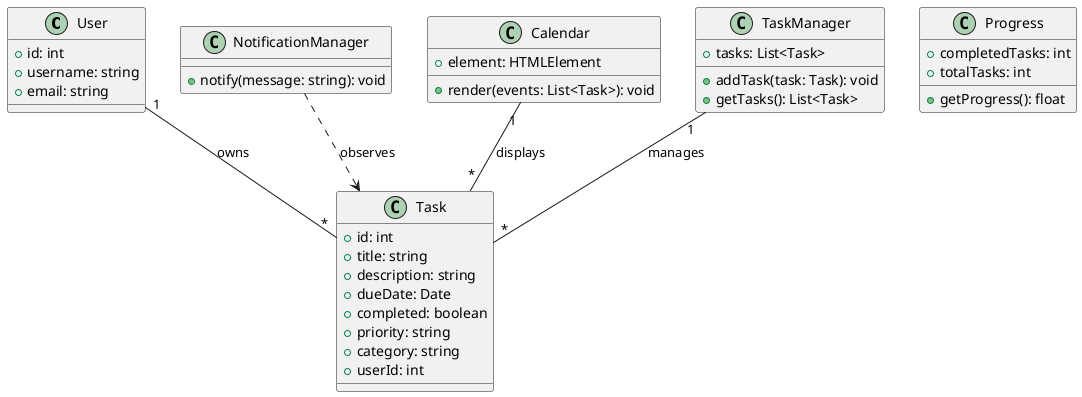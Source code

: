 @startuml

class User {
    +id: int
    +username: string
    +email: string
}

class Task {
    +id: int
    +title: string
    +description: string
    +dueDate: Date
    +completed: boolean
    +priority: string
    +category: string
    +userId: int
}

class Progress {
    +completedTasks: int
    +totalTasks: int
    +getProgress(): float
}

class NotificationManager {
    +notify(message: string): void
}

class Calendar {
    +element: HTMLElement
    +render(events: List<Task>): void
}

class TaskManager {
    +tasks: List<Task>
    +addTask(task: Task): void
    +getTasks(): List<Task>
}

User "1" -- "*" Task : owns
TaskManager "1" -- "*" Task : manages
Calendar "1" -- "*" Task : displays
NotificationManager ..> Task : observes

@enduml